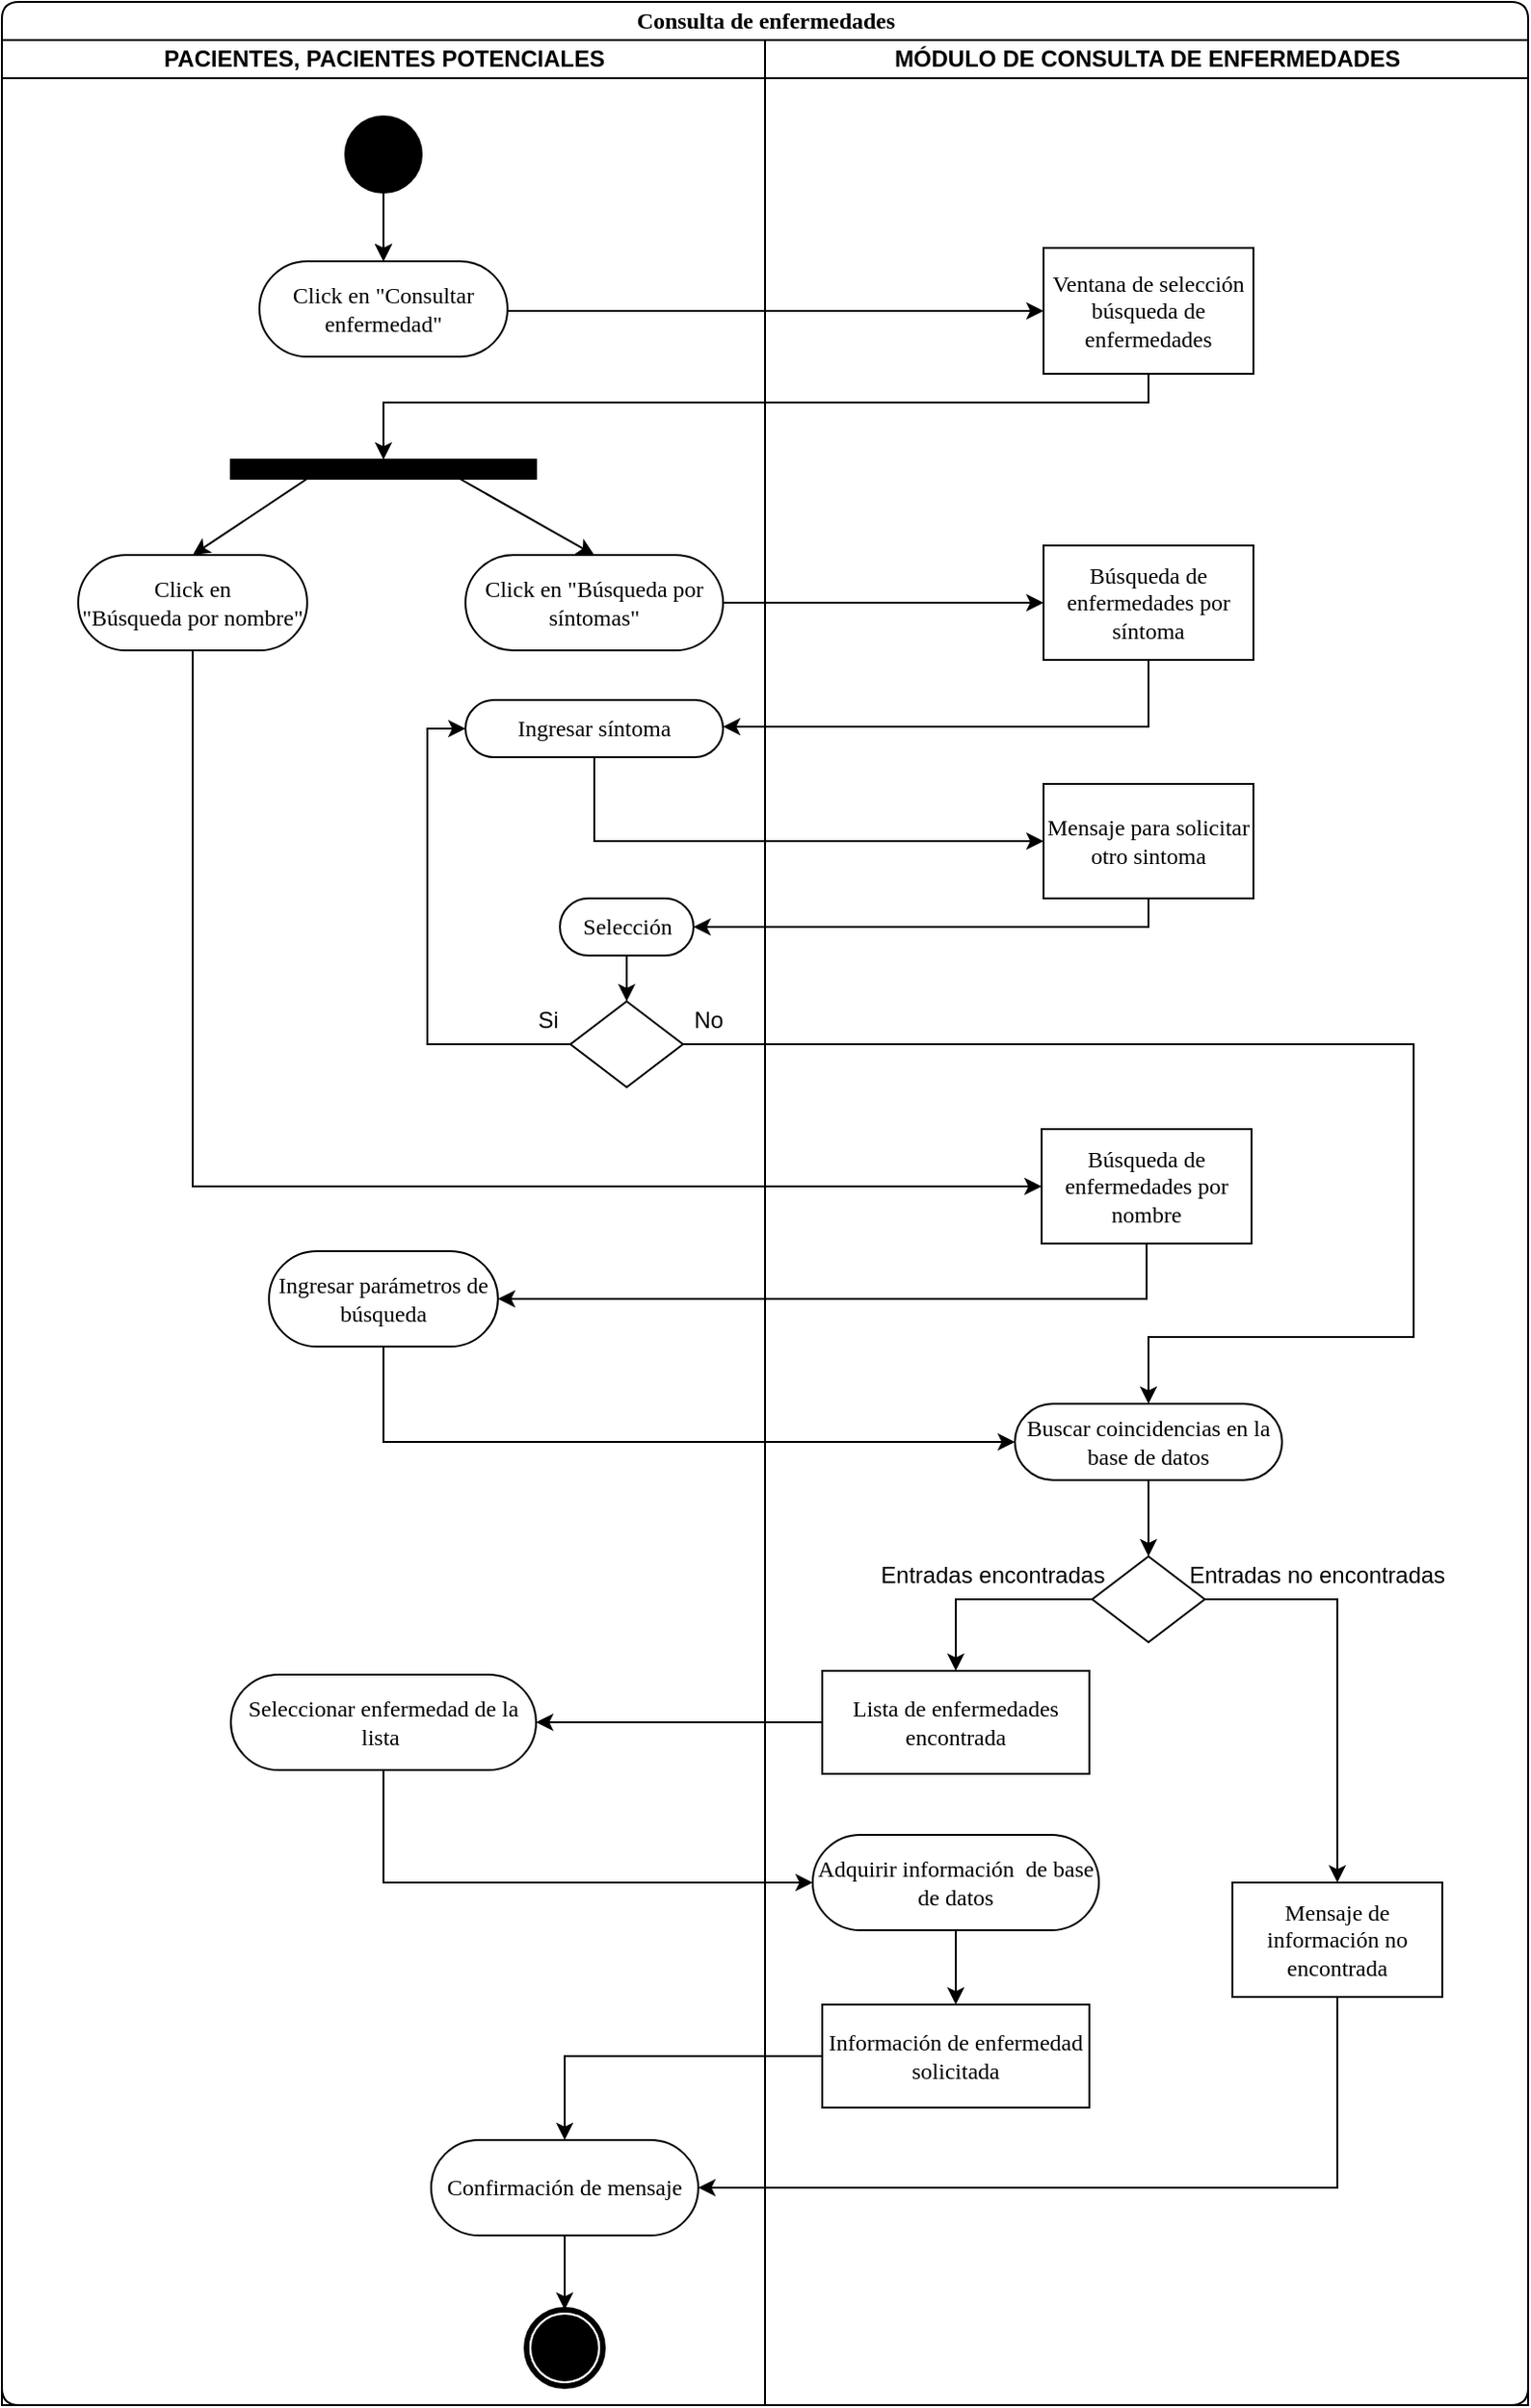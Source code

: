 <mxfile version="13.4.4" type="device"><diagram name="GU" id="0783ab3e-0a74-02c8-0abd-f7b4e66b4bec"><mxGraphModel dx="1088" dy="628" grid="1" gridSize="10" guides="1" tooltips="1" connect="1" arrows="1" fold="1" page="1" pageScale="1" pageWidth="850" pageHeight="1100" background="#ffffff" math="0" shadow="0"><root><mxCell id="0"/><mxCell id="1" parent="0"/><mxCell id="1c1d494c118603dd-1" value="Consulta de enfermedades" style="swimlane;html=1;childLayout=stackLayout;startSize=20;rounded=1;shadow=0;comic=0;labelBackgroundColor=none;strokeWidth=1;fontFamily=Verdana;fontSize=12;align=center;" parent="1" vertex="1"><mxGeometry x="40" y="40" width="800" height="1260" as="geometry"/></mxCell><mxCell id="UD75knkwBjFGJXMuYrZk-75" style="edgeStyle=orthogonalEdgeStyle;rounded=0;orthogonalLoop=1;jettySize=auto;html=1;entryX=1;entryY=0.5;entryDx=0;entryDy=0;" parent="1c1d494c118603dd-1" source="UD75knkwBjFGJXMuYrZk-74" target="UD75knkwBjFGJXMuYrZk-54" edge="1"><mxGeometry relative="1" as="geometry"><Array as="points"><mxPoint x="600" y="680"/></Array></mxGeometry></mxCell><mxCell id="3o_HtNB4VVvH-Q32CQWL-2" style="edgeStyle=orthogonalEdgeStyle;rounded=0;orthogonalLoop=1;jettySize=auto;html=1;" parent="1c1d494c118603dd-1" source="60571a20871a0731-8" target="UD75knkwBjFGJXMuYrZk-4" edge="1"><mxGeometry relative="1" as="geometry"><Array as="points"><mxPoint x="410" y="162"/><mxPoint x="410" y="162"/></Array></mxGeometry></mxCell><mxCell id="3o_HtNB4VVvH-Q32CQWL-8" style="edgeStyle=orthogonalEdgeStyle;rounded=0;orthogonalLoop=1;jettySize=auto;html=1;" parent="1c1d494c118603dd-1" source="UD75knkwBjFGJXMuYrZk-4" target="UD75knkwBjFGJXMuYrZk-7" edge="1"><mxGeometry relative="1" as="geometry"><Array as="points"><mxPoint x="601" y="210"/><mxPoint x="200" y="210"/></Array></mxGeometry></mxCell><mxCell id="UD75knkwBjFGJXMuYrZk-55" style="edgeStyle=orthogonalEdgeStyle;rounded=0;orthogonalLoop=1;jettySize=auto;html=1;exitX=0.5;exitY=1;exitDx=0;exitDy=0;entryX=0;entryY=0.5;entryDx=0;entryDy=0;" parent="1c1d494c118603dd-1" source="UD75knkwBjFGJXMuYrZk-54" target="UD75knkwBjFGJXMuYrZk-56" edge="1"><mxGeometry relative="1" as="geometry"><mxPoint x="530" y="795" as="targetPoint"/><Array as="points"><mxPoint x="200" y="755"/></Array></mxGeometry></mxCell><mxCell id="3o_HtNB4VVvH-Q32CQWL-19" style="edgeStyle=orthogonalEdgeStyle;rounded=0;orthogonalLoop=1;jettySize=auto;html=1;entryX=1;entryY=0.5;entryDx=0;entryDy=0;exitX=0.5;exitY=1;exitDx=0;exitDy=0;" parent="1c1d494c118603dd-1" source="UD75knkwBjFGJXMuYrZk-65" target="UD75knkwBjFGJXMuYrZk-67" edge="1"><mxGeometry relative="1" as="geometry"><Array as="points"><mxPoint x="700" y="1146"/></Array></mxGeometry></mxCell><mxCell id="1c1d494c118603dd-2" value="PACIENTES, PACIENTES POTENCIALES" style="swimlane;html=1;startSize=20;" parent="1c1d494c118603dd-1" vertex="1"><mxGeometry y="20" width="400" height="1240" as="geometry"/></mxCell><mxCell id="UD75knkwBjFGJXMuYrZk-1" style="edgeStyle=orthogonalEdgeStyle;rounded=0;orthogonalLoop=1;jettySize=auto;html=1;entryX=0.5;entryY=0;entryDx=0;entryDy=0;" parent="1c1d494c118603dd-2" source="60571a20871a0731-4" target="60571a20871a0731-8" edge="1"><mxGeometry relative="1" as="geometry"/></mxCell><mxCell id="3o_HtNB4VVvH-Q32CQWL-1" value="" style="edgeStyle=orthogonalEdgeStyle;rounded=0;orthogonalLoop=1;jettySize=auto;html=1;" parent="1c1d494c118603dd-2" source="60571a20871a0731-4" target="60571a20871a0731-8" edge="1"><mxGeometry relative="1" as="geometry"/></mxCell><mxCell id="UD75knkwBjFGJXMuYrZk-9" value="Click en&lt;br&gt;&quot;Búsqueda por nombre&quot;" style="rounded=1;whiteSpace=wrap;html=1;shadow=0;comic=0;labelBackgroundColor=none;strokeWidth=1;fontFamily=Verdana;fontSize=12;align=center;arcSize=50;" parent="1c1d494c118603dd-2" vertex="1"><mxGeometry x="40" y="270" width="120" height="50" as="geometry"/></mxCell><mxCell id="60571a20871a0731-4" value="" style="ellipse;whiteSpace=wrap;html=1;rounded=0;shadow=0;comic=0;labelBackgroundColor=none;strokeWidth=1;fillColor=#000000;fontFamily=Verdana;fontSize=12;align=center;" parent="1c1d494c118603dd-2" vertex="1"><mxGeometry x="180" y="40" width="40" height="40" as="geometry"/></mxCell><mxCell id="60571a20871a0731-8" value="Click en &quot;Consultar enfermedad&quot;" style="rounded=1;whiteSpace=wrap;html=1;shadow=0;comic=0;labelBackgroundColor=none;strokeWidth=1;fontFamily=Verdana;fontSize=12;align=center;arcSize=50;" parent="1c1d494c118603dd-2" vertex="1"><mxGeometry x="135" y="116" width="130" height="50" as="geometry"/></mxCell><mxCell id="UD75knkwBjFGJXMuYrZk-7" value="" style="rounded=0;whiteSpace=wrap;html=1;fillColor=#000000;" parent="1c1d494c118603dd-2" vertex="1"><mxGeometry x="120" y="220" width="160" height="10" as="geometry"/></mxCell><mxCell id="3o_HtNB4VVvH-Q32CQWL-23" style="edgeStyle=orthogonalEdgeStyle;rounded=0;orthogonalLoop=1;jettySize=auto;html=1;" parent="1c1d494c118603dd-2" source="UD75knkwBjFGJXMuYrZk-67" target="UD75knkwBjFGJXMuYrZk-98" edge="1"><mxGeometry relative="1" as="geometry"/></mxCell><mxCell id="pjDWieJ6PfIylDkW2HGa-1" value="Seleccionar enfermedad de la lista&amp;nbsp;" style="rounded=1;whiteSpace=wrap;html=1;shadow=0;comic=0;labelBackgroundColor=none;strokeWidth=1;fontFamily=Verdana;fontSize=12;align=center;arcSize=50;" parent="1c1d494c118603dd-2" vertex="1"><mxGeometry x="120" y="857" width="160" height="50" as="geometry"/></mxCell><mxCell id="UD75knkwBjFGJXMuYrZk-54" value="Ingresar parámetros de búsqueda" style="rounded=1;whiteSpace=wrap;html=1;shadow=0;comic=0;labelBackgroundColor=none;strokeWidth=1;fontFamily=Verdana;fontSize=12;align=center;arcSize=50;" parent="1c1d494c118603dd-2" vertex="1"><mxGeometry x="140" y="635" width="120" height="50" as="geometry"/></mxCell><mxCell id="2" value="Si" style="text;html=1;align=center;verticalAlign=middle;resizable=0;points=[];autosize=1;" parent="1c1d494c118603dd-2" vertex="1"><mxGeometry x="271" y="504" width="30" height="20" as="geometry"/></mxCell><mxCell id="UD75knkwBjFGJXMuYrZk-67" value="Confirmación de mensaje" style="rounded=1;whiteSpace=wrap;html=1;shadow=0;comic=0;labelBackgroundColor=none;strokeWidth=1;fontFamily=Verdana;fontSize=12;align=center;arcSize=50;" parent="1c1d494c118603dd-2" vertex="1"><mxGeometry x="225" y="1101" width="140" height="50" as="geometry"/></mxCell><mxCell id="UD75knkwBjFGJXMuYrZk-98" value="" style="shape=mxgraph.bpmn.shape;html=1;verticalLabelPosition=bottom;labelBackgroundColor=#ffffff;verticalAlign=top;perimeter=ellipsePerimeter;outline=end;symbol=terminate;rounded=0;shadow=0;comic=0;strokeWidth=1;fontFamily=Verdana;fontSize=12;align=center;" parent="1c1d494c118603dd-2" vertex="1"><mxGeometry x="275" y="1190" width="40" height="40" as="geometry"/></mxCell><mxCell id="UD75knkwBjFGJXMuYrZk-11" value="Click en &quot;Búsqueda por síntomas&quot;" style="rounded=1;whiteSpace=wrap;html=1;shadow=0;comic=0;labelBackgroundColor=none;strokeWidth=1;fontFamily=Verdana;fontSize=12;align=center;arcSize=50;" parent="1c1d494c118603dd-2" vertex="1"><mxGeometry x="243" y="270" width="135" height="50" as="geometry"/></mxCell><mxCell id="UD75knkwBjFGJXMuYrZk-8" style="rounded=0;orthogonalLoop=1;jettySize=auto;html=1;exitX=0.25;exitY=1;exitDx=0;exitDy=0;entryX=0.5;entryY=0;entryDx=0;entryDy=0;" parent="1c1d494c118603dd-2" source="UD75knkwBjFGJXMuYrZk-7" target="UD75knkwBjFGJXMuYrZk-9" edge="1"><mxGeometry relative="1" as="geometry"><mxPoint x="130" y="378" as="targetPoint"/></mxGeometry></mxCell><mxCell id="UD75knkwBjFGJXMuYrZk-10" style="edgeStyle=none;rounded=0;orthogonalLoop=1;jettySize=auto;html=1;entryX=0.5;entryY=0;entryDx=0;entryDy=0;exitX=0.75;exitY=1;exitDx=0;exitDy=0;" parent="1c1d494c118603dd-2" source="UD75knkwBjFGJXMuYrZk-7" target="UD75knkwBjFGJXMuYrZk-11" edge="1"><mxGeometry relative="1" as="geometry"><mxPoint x="310" y="378" as="targetPoint"/><mxPoint x="270" y="240" as="sourcePoint"/></mxGeometry></mxCell><mxCell id="pjDWieJ6PfIylDkW2HGa-51" style="edgeStyle=orthogonalEdgeStyle;rounded=0;orthogonalLoop=1;jettySize=auto;html=1;entryX=0;entryY=0.5;entryDx=0;entryDy=0;exitX=0;exitY=0.5;exitDx=0;exitDy=0;" parent="1c1d494c118603dd-2" source="pjDWieJ6PfIylDkW2HGa-45" target="pjDWieJ6PfIylDkW2HGa-46" edge="1"><mxGeometry relative="1" as="geometry"><Array as="points"><mxPoint x="223" y="527"/><mxPoint x="223" y="361"/></Array></mxGeometry></mxCell><mxCell id="pjDWieJ6PfIylDkW2HGa-45" value="" style="rhombus;whiteSpace=wrap;html=1;fillColor=#FFFFFF;" parent="1c1d494c118603dd-2" vertex="1"><mxGeometry x="298" y="504" width="59" height="45" as="geometry"/></mxCell><mxCell id="pjDWieJ6PfIylDkW2HGa-46" value="Ingresar síntoma" style="rounded=1;whiteSpace=wrap;html=1;shadow=0;comic=0;labelBackgroundColor=none;strokeWidth=1;fontFamily=Verdana;fontSize=12;align=center;arcSize=50;" parent="1c1d494c118603dd-2" vertex="1"><mxGeometry x="243" y="346" width="135" height="30" as="geometry"/></mxCell><mxCell id="pjDWieJ6PfIylDkW2HGa-56" style="edgeStyle=orthogonalEdgeStyle;rounded=0;orthogonalLoop=1;jettySize=auto;html=1;entryX=0.5;entryY=0;entryDx=0;entryDy=0;" parent="1c1d494c118603dd-2" source="pjDWieJ6PfIylDkW2HGa-54" target="pjDWieJ6PfIylDkW2HGa-45" edge="1"><mxGeometry relative="1" as="geometry"/></mxCell><mxCell id="pjDWieJ6PfIylDkW2HGa-54" value="Selección" style="rounded=1;whiteSpace=wrap;html=1;shadow=0;comic=0;labelBackgroundColor=none;strokeWidth=1;fontFamily=Verdana;fontSize=12;align=center;arcSize=50;" parent="1c1d494c118603dd-2" vertex="1"><mxGeometry x="292.5" y="450" width="70" height="30" as="geometry"/></mxCell><mxCell id="pjDWieJ6PfIylDkW2HGa-52" value="No" style="text;html=1;align=center;verticalAlign=middle;resizable=0;points=[];autosize=1;" parent="1c1d494c118603dd-2" vertex="1"><mxGeometry x="355" y="504" width="30" height="20" as="geometry"/></mxCell><mxCell id="1c1d494c118603dd-4" value="MÓDULO DE CONSULTA DE ENFERMEDADES" style="swimlane;html=1;startSize=20;" parent="1c1d494c118603dd-1" vertex="1"><mxGeometry x="400" y="20" width="400" height="1240" as="geometry"/></mxCell><mxCell id="pjDWieJ6PfIylDkW2HGa-20" value="Información de enfermedad solicitada" style="rounded=0;whiteSpace=wrap;html=1;shadow=0;comic=0;labelBackgroundColor=none;strokeWidth=1;fontFamily=Verdana;fontSize=12;align=center;arcSize=50;" parent="1c1d494c118603dd-4" vertex="1"><mxGeometry x="30" y="1030" width="140" height="54" as="geometry"/></mxCell><mxCell id="UD75knkwBjFGJXMuYrZk-70" value="Lista de enfermedades encontrada" style="rounded=0;whiteSpace=wrap;html=1;shadow=0;comic=0;labelBackgroundColor=none;strokeWidth=1;fontFamily=Verdana;fontSize=12;align=center;arcSize=50;" parent="1c1d494c118603dd-4" vertex="1"><mxGeometry x="30" y="855" width="140" height="54" as="geometry"/></mxCell><mxCell id="UD75knkwBjFGJXMuYrZk-62" value="Entradas encontradas" style="text;html=1;align=center;verticalAlign=middle;resizable=0;points=[];autosize=1;" parent="1c1d494c118603dd-4" vertex="1"><mxGeometry x="53.5" y="795" width="130" height="20" as="geometry"/></mxCell><mxCell id="pjDWieJ6PfIylDkW2HGa-22" style="edgeStyle=orthogonalEdgeStyle;rounded=0;orthogonalLoop=1;jettySize=auto;html=1;" parent="1c1d494c118603dd-4" source="pjDWieJ6PfIylDkW2HGa-2" target="pjDWieJ6PfIylDkW2HGa-20" edge="1"><mxGeometry relative="1" as="geometry"/></mxCell><mxCell id="pjDWieJ6PfIylDkW2HGa-2" value="Adquirir información&amp;nbsp; de base de datos" style="rounded=1;whiteSpace=wrap;html=1;shadow=0;comic=0;labelBackgroundColor=none;strokeWidth=1;fontFamily=Verdana;fontSize=12;align=center;arcSize=50;" parent="1c1d494c118603dd-4" vertex="1"><mxGeometry x="25" y="941" width="150" height="50" as="geometry"/></mxCell><mxCell id="pjDWieJ6PfIylDkW2HGa-41" value="Búsqueda de enfermedades por síntoma" style="rounded=0;whiteSpace=wrap;html=1;shadow=0;comic=0;labelBackgroundColor=none;strokeWidth=1;fontFamily=Verdana;fontSize=12;align=center;arcSize=50;" parent="1c1d494c118603dd-4" vertex="1"><mxGeometry x="146" y="265" width="110" height="60" as="geometry"/></mxCell><mxCell id="UD75knkwBjFGJXMuYrZk-4" value="Ventana de selección búsqueda de enfermedades" style="rounded=0;whiteSpace=wrap;html=1;shadow=0;comic=0;labelBackgroundColor=none;strokeWidth=1;fontFamily=Verdana;fontSize=12;align=center;arcSize=50;" parent="1c1d494c118603dd-4" vertex="1"><mxGeometry x="146" y="109" width="110" height="66" as="geometry"/></mxCell><mxCell id="UD75knkwBjFGJXMuYrZk-74" value="Búsqueda de enfermedades por nombre" style="rounded=0;whiteSpace=wrap;html=1;shadow=0;comic=0;labelBackgroundColor=none;strokeWidth=1;fontFamily=Verdana;fontSize=12;align=center;arcSize=50;" parent="1c1d494c118603dd-4" vertex="1"><mxGeometry x="145" y="571" width="110" height="60" as="geometry"/></mxCell><mxCell id="UD75knkwBjFGJXMuYrZk-58" value="" style="rhombus;whiteSpace=wrap;html=1;fillColor=#FFFFFF;" parent="1c1d494c118603dd-4" vertex="1"><mxGeometry x="171.5" y="795" width="59" height="45" as="geometry"/></mxCell><mxCell id="3o_HtNB4VVvH-Q32CQWL-22" style="edgeStyle=orthogonalEdgeStyle;rounded=0;orthogonalLoop=1;jettySize=auto;html=1;entryX=0.5;entryY=0;entryDx=0;entryDy=0;" parent="1c1d494c118603dd-4" source="UD75knkwBjFGJXMuYrZk-56" target="UD75knkwBjFGJXMuYrZk-58" edge="1"><mxGeometry relative="1" as="geometry"/></mxCell><mxCell id="UD75knkwBjFGJXMuYrZk-56" value="Buscar coincidencias en la base de datos" style="rounded=1;whiteSpace=wrap;html=1;shadow=0;comic=0;labelBackgroundColor=none;strokeWidth=1;fontFamily=Verdana;fontSize=12;align=center;arcSize=50;" parent="1c1d494c118603dd-4" vertex="1"><mxGeometry x="131" y="715" width="140" height="40" as="geometry"/></mxCell><mxCell id="pjDWieJ6PfIylDkW2HGa-49" value="Mensaje para solicitar otro sintoma" style="rounded=0;whiteSpace=wrap;html=1;shadow=0;comic=0;labelBackgroundColor=none;strokeWidth=1;fontFamily=Verdana;fontSize=12;align=center;arcSize=50;" parent="1c1d494c118603dd-4" vertex="1"><mxGeometry x="146" y="390" width="110" height="60" as="geometry"/></mxCell><mxCell id="UD75knkwBjFGJXMuYrZk-60" value="Entradas no encontradas" style="text;html=1;align=center;verticalAlign=middle;resizable=0;points=[];autosize=1;" parent="1c1d494c118603dd-4" vertex="1"><mxGeometry x="214" y="795" width="150" height="20" as="geometry"/></mxCell><mxCell id="UD75knkwBjFGJXMuYrZk-61" style="edgeStyle=orthogonalEdgeStyle;rounded=0;orthogonalLoop=1;jettySize=auto;html=1;entryX=0.5;entryY=0;entryDx=0;entryDy=0;" parent="1c1d494c118603dd-4" source="UD75knkwBjFGJXMuYrZk-58" target="UD75knkwBjFGJXMuYrZk-65" edge="1"><mxGeometry relative="1" as="geometry"><mxPoint x="300" y="865" as="targetPoint"/><Array as="points"><mxPoint x="300" y="818"/></Array></mxGeometry></mxCell><mxCell id="UD75knkwBjFGJXMuYrZk-59" style="edgeStyle=orthogonalEdgeStyle;rounded=0;orthogonalLoop=1;jettySize=auto;html=1;exitX=0;exitY=0.5;exitDx=0;exitDy=0;entryX=0.5;entryY=0;entryDx=0;entryDy=0;" parent="1c1d494c118603dd-4" source="UD75knkwBjFGJXMuYrZk-58" target="UD75knkwBjFGJXMuYrZk-70" edge="1"><mxGeometry relative="1" as="geometry"><mxPoint x="80" y="865.0" as="targetPoint"/><Array as="points"><mxPoint x="100" y="818"/></Array></mxGeometry></mxCell><mxCell id="UD75knkwBjFGJXMuYrZk-65" value="Mensaje de información no encontrada" style="rounded=0;whiteSpace=wrap;html=1;shadow=0;comic=0;labelBackgroundColor=none;strokeWidth=1;fontFamily=Verdana;fontSize=12;align=center;arcSize=50;" parent="1c1d494c118603dd-4" vertex="1"><mxGeometry x="245" y="966" width="110" height="60" as="geometry"/></mxCell><mxCell id="pjDWieJ6PfIylDkW2HGa-21" style="edgeStyle=orthogonalEdgeStyle;rounded=0;orthogonalLoop=1;jettySize=auto;html=1;entryX=0;entryY=0.5;entryDx=0;entryDy=0;" parent="1c1d494c118603dd-1" source="pjDWieJ6PfIylDkW2HGa-1" target="pjDWieJ6PfIylDkW2HGa-2" edge="1"><mxGeometry relative="1" as="geometry"><Array as="points"><mxPoint x="200" y="986"/></Array></mxGeometry></mxCell><mxCell id="pjDWieJ6PfIylDkW2HGa-23" style="edgeStyle=orthogonalEdgeStyle;rounded=0;orthogonalLoop=1;jettySize=auto;html=1;entryX=0.5;entryY=0;entryDx=0;entryDy=0;" parent="1c1d494c118603dd-1" source="pjDWieJ6PfIylDkW2HGa-20" target="UD75knkwBjFGJXMuYrZk-67" edge="1"><mxGeometry relative="1" as="geometry"><Array as="points"><mxPoint x="295" y="1077"/></Array></mxGeometry></mxCell><mxCell id="pjDWieJ6PfIylDkW2HGa-24" style="edgeStyle=orthogonalEdgeStyle;rounded=0;orthogonalLoop=1;jettySize=auto;html=1;entryX=1;entryY=0.5;entryDx=0;entryDy=0;" parent="1c1d494c118603dd-1" source="UD75knkwBjFGJXMuYrZk-70" target="pjDWieJ6PfIylDkW2HGa-1" edge="1"><mxGeometry relative="1" as="geometry"/></mxCell><mxCell id="pjDWieJ6PfIylDkW2HGa-42" style="edgeStyle=orthogonalEdgeStyle;rounded=0;orthogonalLoop=1;jettySize=auto;html=1;entryX=0;entryY=0.5;entryDx=0;entryDy=0;" parent="1c1d494c118603dd-1" source="UD75knkwBjFGJXMuYrZk-11" target="pjDWieJ6PfIylDkW2HGa-41" edge="1"><mxGeometry relative="1" as="geometry"/></mxCell><mxCell id="pjDWieJ6PfIylDkW2HGa-43" style="edgeStyle=orthogonalEdgeStyle;rounded=0;orthogonalLoop=1;jettySize=auto;html=1;" parent="1c1d494c118603dd-1" source="UD75knkwBjFGJXMuYrZk-9" target="UD75knkwBjFGJXMuYrZk-74" edge="1"><mxGeometry relative="1" as="geometry"><Array as="points"><mxPoint x="100" y="621"/></Array></mxGeometry></mxCell><mxCell id="pjDWieJ6PfIylDkW2HGa-48" style="edgeStyle=orthogonalEdgeStyle;rounded=0;orthogonalLoop=1;jettySize=auto;html=1;" parent="1c1d494c118603dd-1" source="pjDWieJ6PfIylDkW2HGa-41" target="pjDWieJ6PfIylDkW2HGa-46" edge="1"><mxGeometry relative="1" as="geometry"><Array as="points"><mxPoint x="601" y="380"/><mxPoint x="311" y="380"/></Array></mxGeometry></mxCell><mxCell id="pjDWieJ6PfIylDkW2HGa-47" style="edgeStyle=orthogonalEdgeStyle;rounded=0;orthogonalLoop=1;jettySize=auto;html=1;entryX=1;entryY=0.5;entryDx=0;entryDy=0;exitX=0.5;exitY=1;exitDx=0;exitDy=0;" parent="1c1d494c118603dd-1" source="pjDWieJ6PfIylDkW2HGa-49" target="pjDWieJ6PfIylDkW2HGa-54" edge="1"><mxGeometry relative="1" as="geometry"><Array as="points"><mxPoint x="601" y="485"/></Array></mxGeometry></mxCell><mxCell id="pjDWieJ6PfIylDkW2HGa-50" style="edgeStyle=orthogonalEdgeStyle;rounded=0;orthogonalLoop=1;jettySize=auto;html=1;entryX=0;entryY=0.5;entryDx=0;entryDy=0;" parent="1c1d494c118603dd-1" source="pjDWieJ6PfIylDkW2HGa-46" target="pjDWieJ6PfIylDkW2HGa-49" edge="1"><mxGeometry relative="1" as="geometry"><Array as="points"><mxPoint x="311" y="440"/></Array></mxGeometry></mxCell><mxCell id="pjDWieJ6PfIylDkW2HGa-53" style="edgeStyle=orthogonalEdgeStyle;rounded=0;orthogonalLoop=1;jettySize=auto;html=1;exitX=1;exitY=0.5;exitDx=0;exitDy=0;" parent="1c1d494c118603dd-1" source="pjDWieJ6PfIylDkW2HGa-45" target="UD75knkwBjFGJXMuYrZk-56" edge="1"><mxGeometry relative="1" as="geometry"><Array as="points"><mxPoint x="740" y="547"/><mxPoint x="740" y="700"/><mxPoint x="601" y="700"/></Array></mxGeometry></mxCell></root></mxGraphModel></diagram></mxfile>